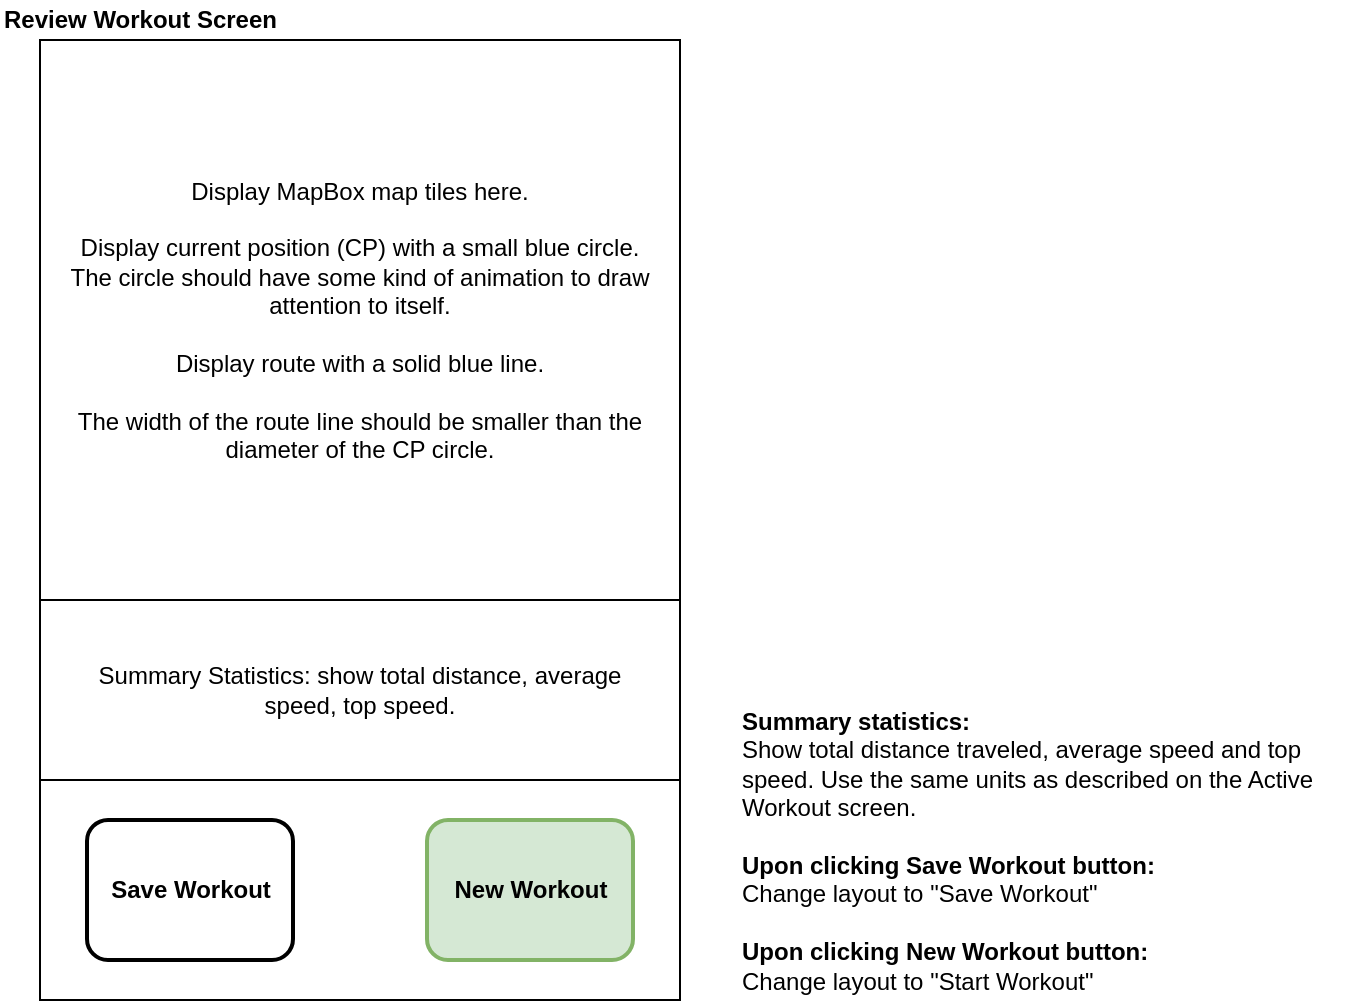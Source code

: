 <mxfile version="10.6.3" type="device"><diagram id="5ZSwUZe2h14IbzBW33Q6" name="Page-1"><mxGraphModel dx="1074" dy="647" grid="1" gridSize="10" guides="1" tooltips="1" connect="1" arrows="1" fold="1" page="1" pageScale="1" pageWidth="850" pageHeight="1100" math="0" shadow="0"><root><mxCell id="0"/><mxCell id="1" parent="0"/><mxCell id="QemB1b2rjAL-UP7p5rED-8" value="Review Workout Screen" style="text;html=1;strokeColor=none;fillColor=none;align=left;verticalAlign=middle;whiteSpace=wrap;rounded=0;fontStyle=1" parent="1" vertex="1"><mxGeometry x="20" y="20" width="230" height="20" as="geometry"/></mxCell><mxCell id="QemB1b2rjAL-UP7p5rED-9" value="" style="rounded=0;whiteSpace=wrap;html=1;" parent="1" vertex="1"><mxGeometry x="40" y="40" width="320" height="480" as="geometry"/></mxCell><mxCell id="QemB1b2rjAL-UP7p5rED-10" value="Display MapBox map tiles here.&lt;br&gt;&lt;br&gt;Display current position (CP) with a small blue circle. The circle should have some kind of animation to draw attention to itself.&lt;br&gt;&lt;br&gt;Display route with a solid blue line.&lt;br&gt;&lt;br&gt;The width of the route line should be smaller than the diameter of the CP circle.&lt;br&gt;" style="rounded=0;whiteSpace=wrap;html=1;spacingLeft=10;spacingRight=10;" parent="1" vertex="1"><mxGeometry x="40" y="40" width="320" height="280" as="geometry"/></mxCell><mxCell id="QemB1b2rjAL-UP7p5rED-16" value="New Workout" style="rounded=1;whiteSpace=wrap;html=1;strokeWidth=2;perimeterSpacing=0;fillColor=#d5e8d4;strokeColor=#82b366;fontStyle=1" parent="1" vertex="1"><mxGeometry x="233.5" y="430" width="103" height="70" as="geometry"/></mxCell><mxCell id="QemB1b2rjAL-UP7p5rED-17" value="&lt;div style=&quot;text-align: left&quot;&gt;&lt;b&gt;Summary statistics:&lt;/b&gt;&lt;/div&gt;&lt;div style=&quot;text-align: left&quot;&gt;Show total distance traveled, average speed and top speed. Use the same units as described on the Active Workout screen.&lt;/div&gt;&lt;div style=&quot;text-align: left&quot;&gt;&lt;br&gt;&lt;/div&gt;&lt;div style=&quot;text-align: left&quot;&gt;&lt;b&gt;Upon clicking Save Workout button:&lt;/b&gt;&lt;/div&gt;&lt;div style=&quot;text-align: left&quot;&gt;Change layout to &quot;Save Workout&quot;&lt;/div&gt;&lt;div style=&quot;text-align: left&quot;&gt;&lt;br&gt;&lt;/div&gt;&lt;div style=&quot;text-align: left&quot;&gt;&lt;b&gt;Upon clicking New Workout button:&lt;/b&gt;&lt;/div&gt;&lt;div style=&quot;text-align: left&quot;&gt;Change layout to &quot;Start Workout&quot;&lt;/div&gt;" style="text;html=1;strokeColor=none;fillColor=none;align=center;verticalAlign=bottom;whiteSpace=wrap;rounded=0;" parent="1" vertex="1"><mxGeometry x="390" y="250" width="310" height="270" as="geometry"/></mxCell><mxCell id="QemB1b2rjAL-UP7p5rED-18" value="Save Workout" style="rounded=1;whiteSpace=wrap;html=1;strokeWidth=2;perimeterSpacing=0;fontStyle=1" parent="1" vertex="1"><mxGeometry x="63.5" y="430" width="103" height="70" as="geometry"/></mxCell><mxCell id="QemB1b2rjAL-UP7p5rED-22" value="Summary Statistics: show total distance, average speed, top speed.&lt;br&gt;" style="rounded=0;whiteSpace=wrap;html=1;spacingLeft=10;spacingRight=10;" parent="1" vertex="1"><mxGeometry x="40" y="320" width="320" height="90" as="geometry"/></mxCell></root></mxGraphModel></diagram></mxfile>